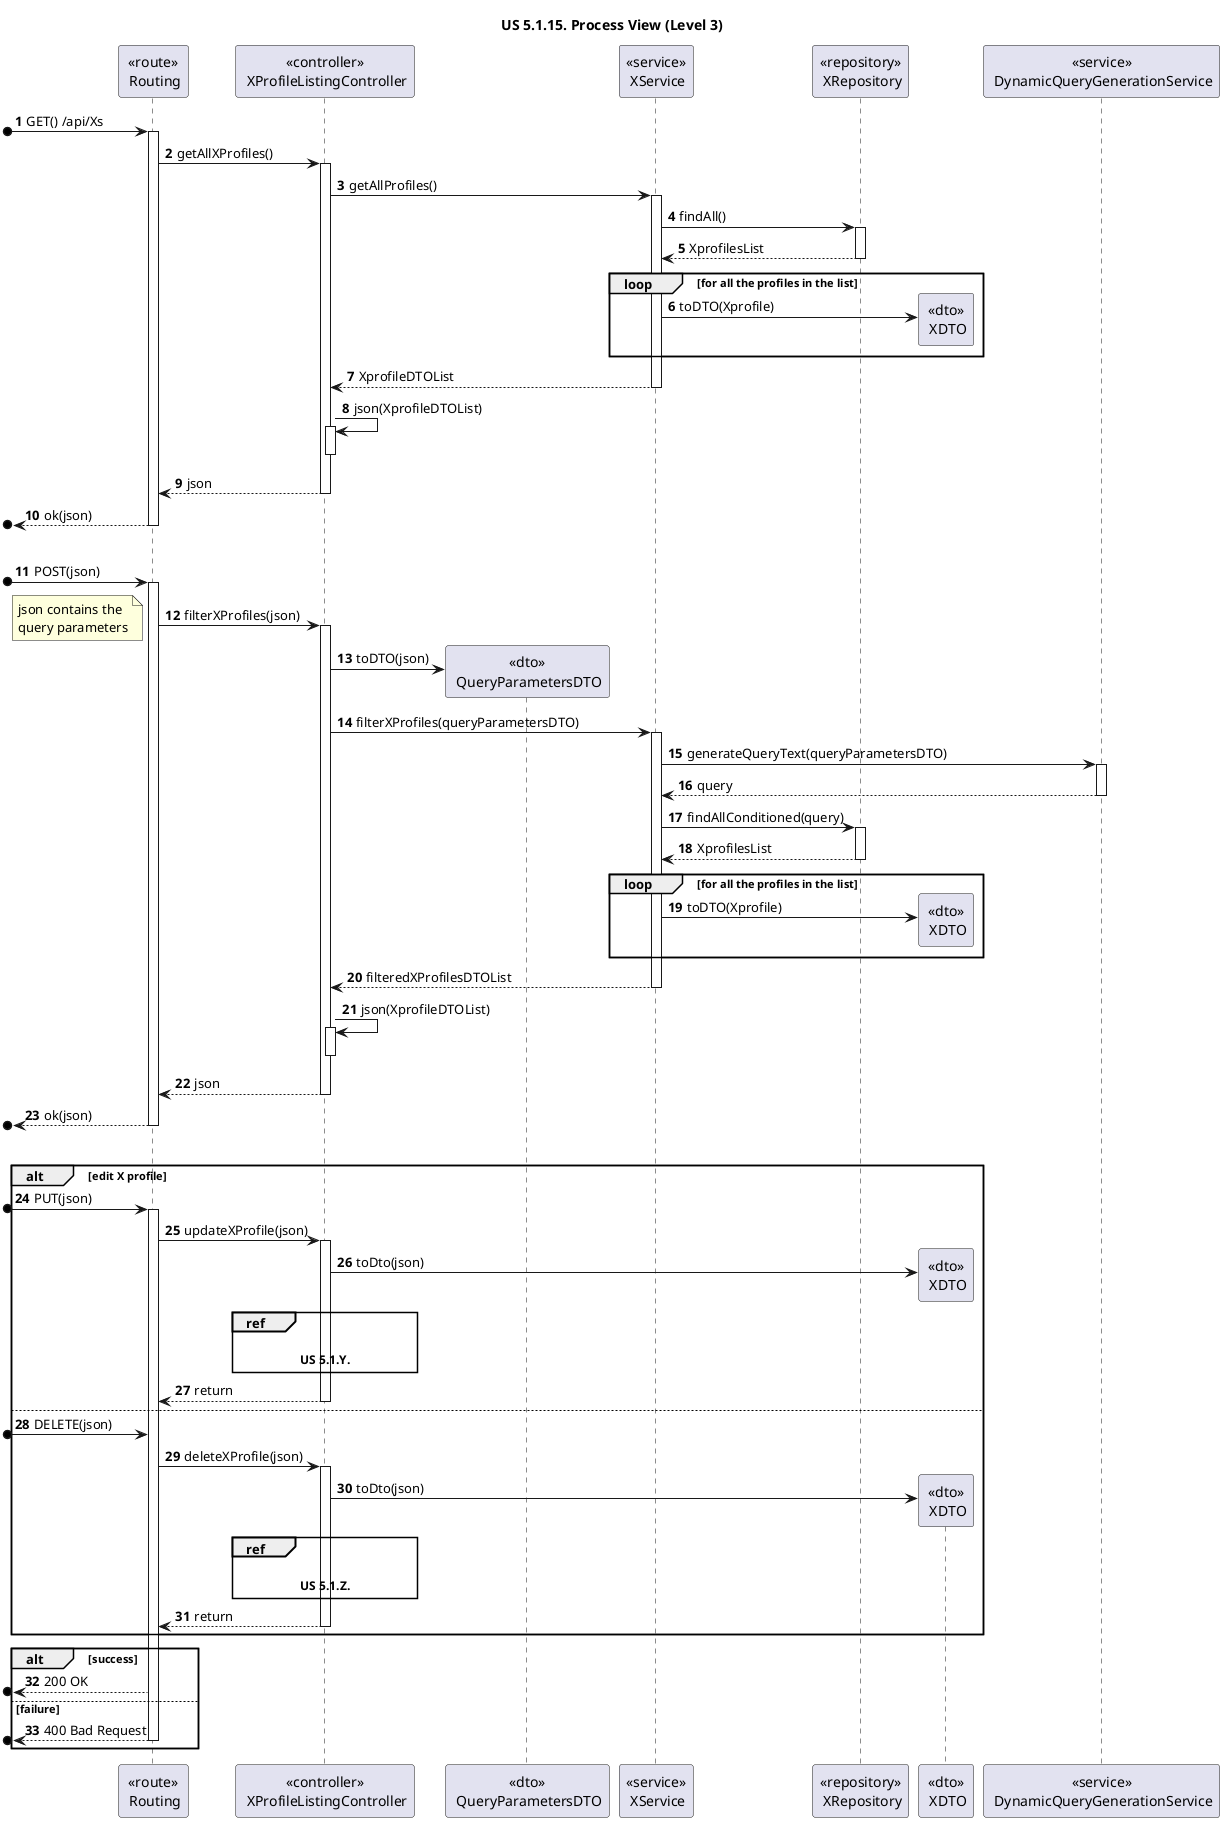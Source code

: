 @startuml
'https://plantuml.com/sequence-diagram

title "US 5.1.15. Process View (Level 3)"

autonumber

participant "<<route>>\n Routing" as ROUTE
participant "<<controller>>\n XProfileListingController" as CONTROL

participant "<<dto>>\n QueryParametersDTO" as QueryDTO

participant "<<service>>\n XService" as XServ
participant "<<repository>>\n XRepository" as XRepo
participant "<<dto>>\n XDTO" as XDTO

participant "<<service>>\n DynamicQueryGenerationService" as QUERYServ

[o-> ROUTE : GET() /api/Xs
activate ROUTE

ROUTE -> CONTROL : getAllXProfiles()
activate CONTROL

CONTROL -> XServ : getAllProfiles()
activate XServ

XServ -> XRepo : findAll()
activate XRepo

XRepo --> XServ : XprofilesList
deactivate XRepo

    loop for all the profiles in the list
        XServ -> XDTO ** : toDTO(Xprofile)

    end loop

XServ --> CONTROL : XprofileDTOList
deactivate XServ

CONTROL -> CONTROL : json(XprofileDTOList)
activate CONTROL
deactivate CONTROL

CONTROL --> ROUTE : json
deactivate CONTROL

[o<-- ROUTE : ok(json)
deactivate ROUTE

|||

[o-> ROUTE : POST(json)
activate ROUTE

ROUTE -> CONTROL : filterXProfiles(json)
note left
json contains the
query parameters
end note
activate CONTROL

CONTROL -> QueryDTO ** : toDTO(json)

CONTROL -> XServ : filterXProfiles(queryParametersDTO)
activate XServ

XServ -> QUERYServ : generateQueryText(queryParametersDTO)
activate QUERYServ

QUERYServ --> XServ : query
deactivate QUERYServ

XServ -> XRepo : findAllConditioned(query)
activate XRepo

XRepo --> XServ : XprofilesList
deactivate XRepo

    loop for all the profiles in the list
        XServ -> XDTO ** : toDTO(Xprofile)

    end loop

XServ --> CONTROL : filteredXProfilesDTOList
deactivate XServ

CONTROL -> CONTROL : json(XprofileDTOList)
activate CONTROL
deactivate CONTROL

CONTROL --> ROUTE : json
deactivate CONTROL

[o<-- ROUTE : ok(json)
deactivate ROUTE

|||

alt edit X profile

    [o-> ROUTE : PUT(json)
    activate ROUTE

    ROUTE -> CONTROL : updateXProfile(json)
    activate CONTROL

    CONTROL -> XDTO ** : toDto(json)

    ref over CONTROL

    **US 5.1.Y.**
    end ref

    CONTROL --> ROUTE : return
    deactivate CONTROL

else

    [o-> ROUTE : DELETE(json)

    ROUTE -> CONTROL : deleteXProfile(json)
    activate CONTROL

    CONTROL -> XDTO ** : toDto(json)

    ref over CONTROL

    **US 5.1.Z.**
    end ref

    CONTROL --> ROUTE : return
    deactivate CONTROL

end alt


alt success
[o<-- ROUTE : 200 OK

else failure

[o<-- ROUTE : 400 Bad Request
deactivate ROUTE
end alt


@enduml